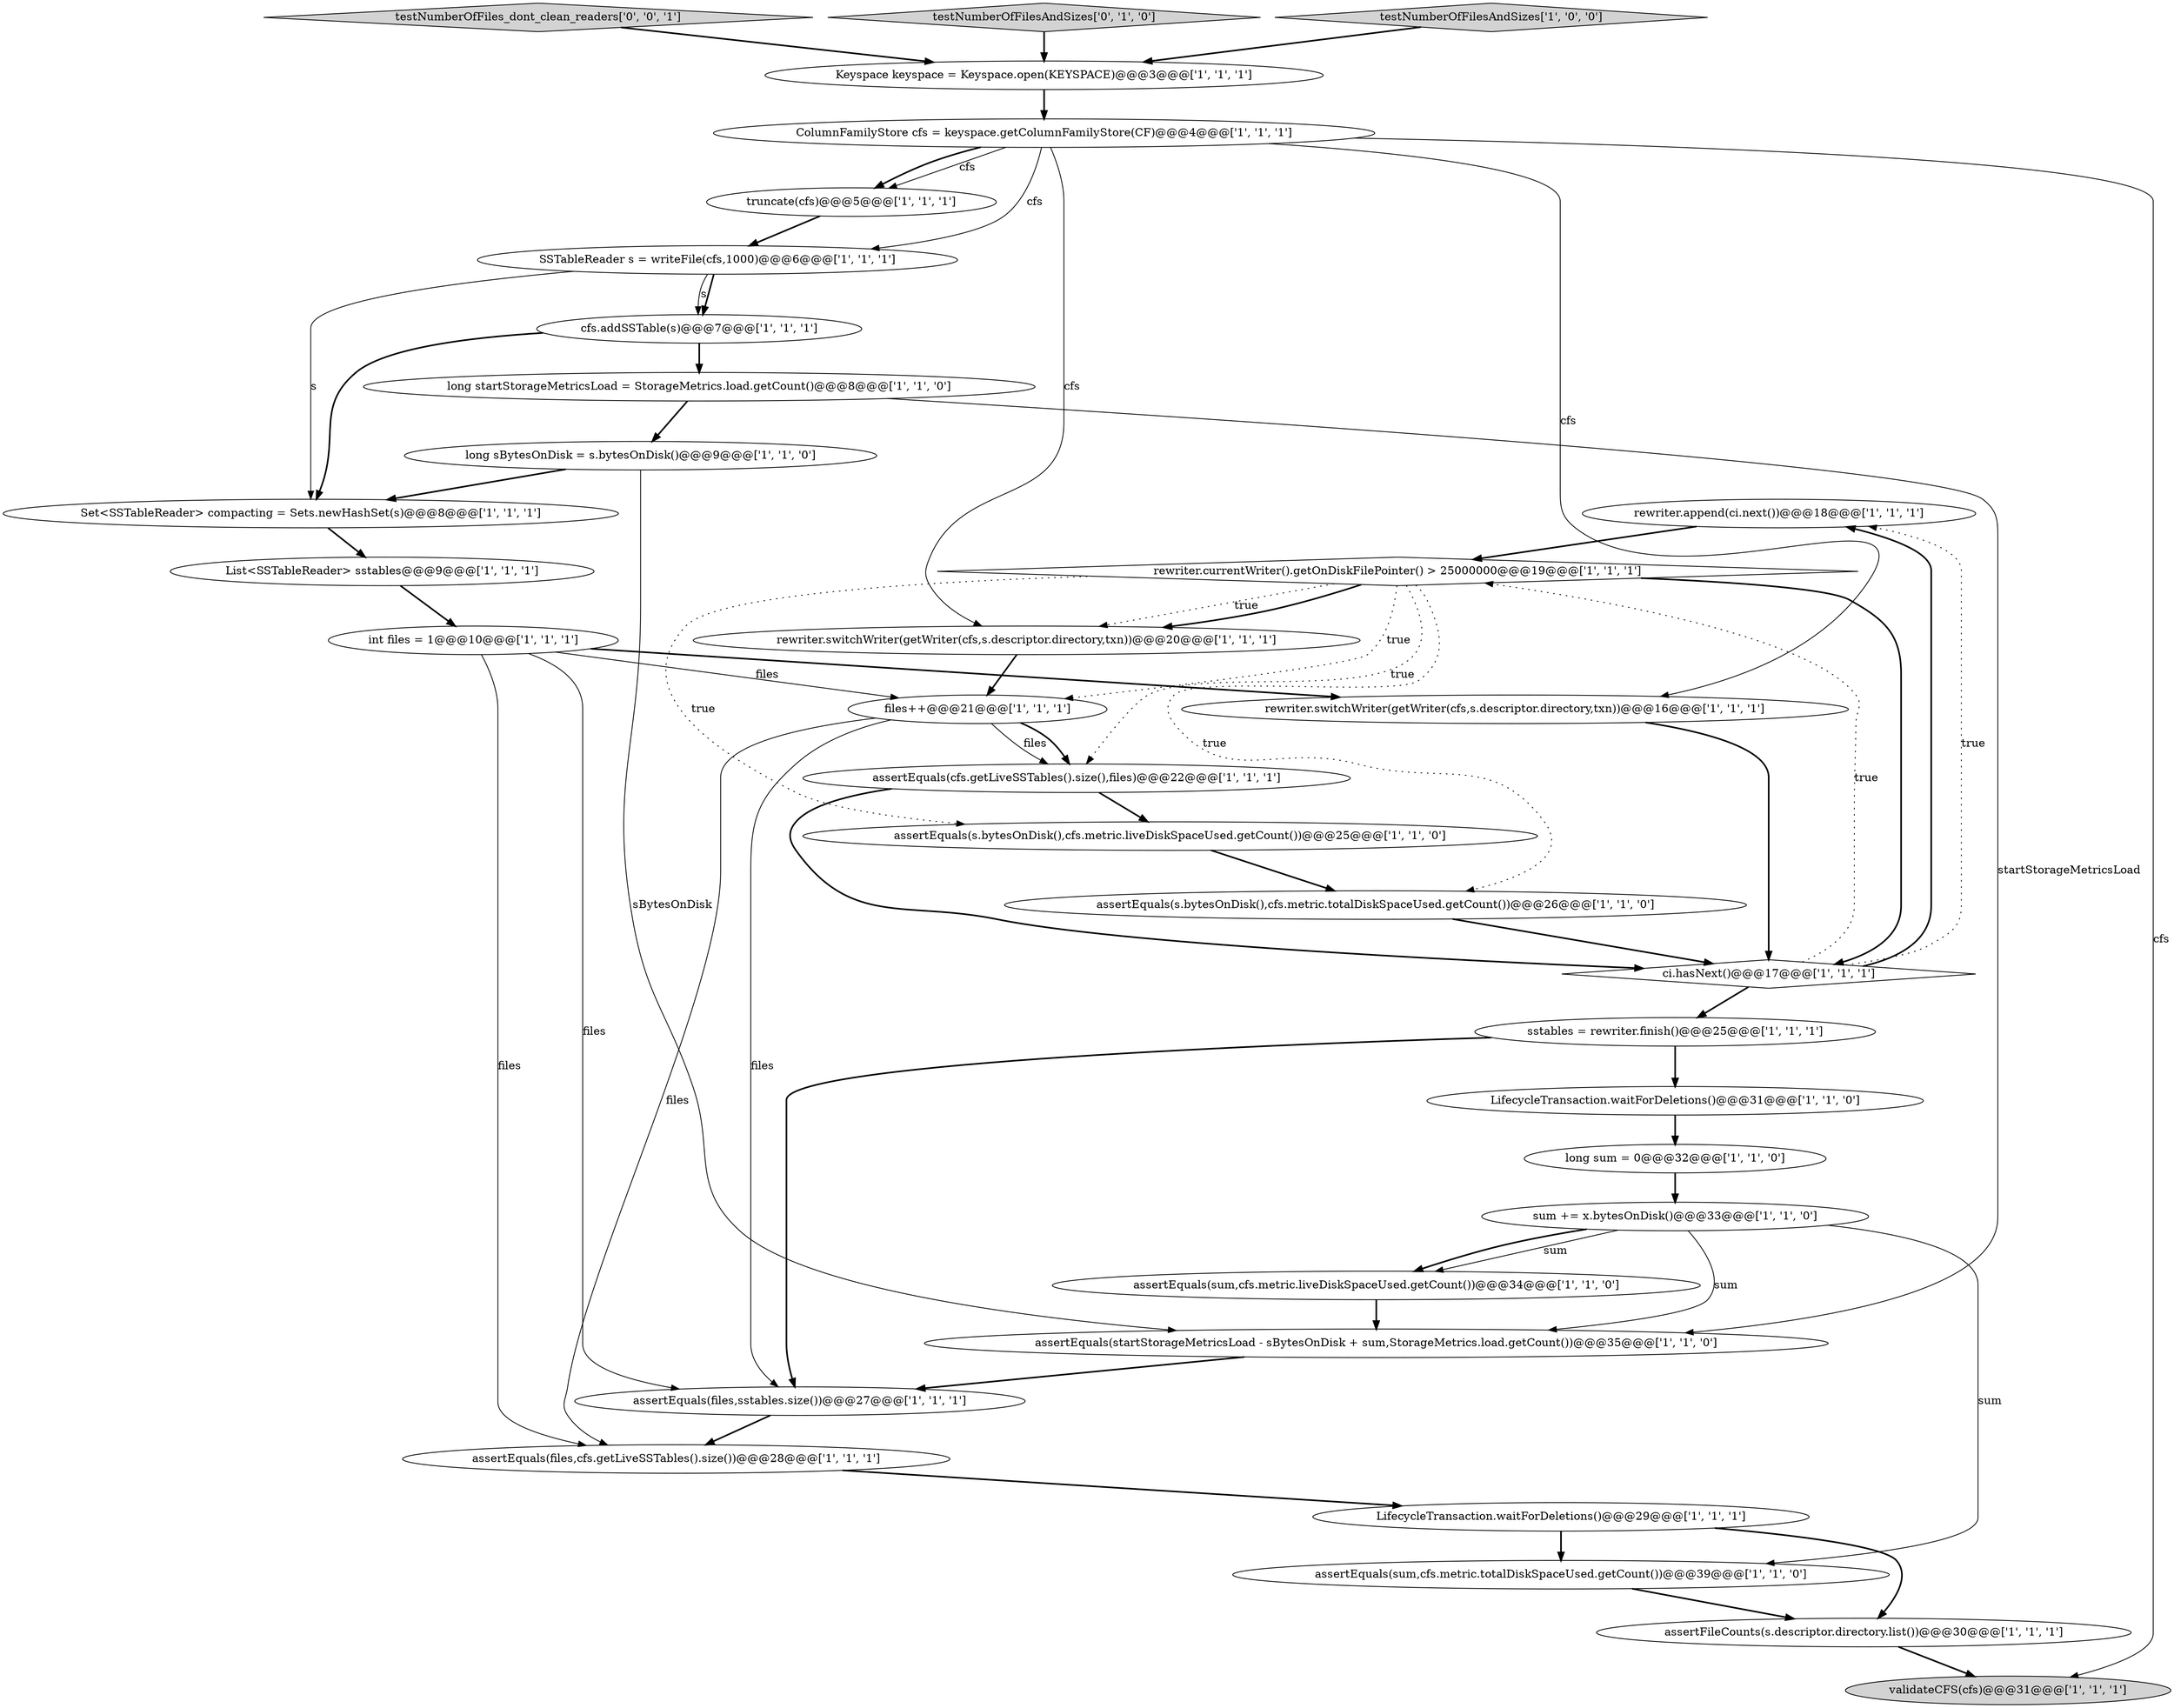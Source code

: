 digraph {
12 [style = filled, label = "rewriter.append(ci.next())@@@18@@@['1', '1', '1']", fillcolor = white, shape = ellipse image = "AAA0AAABBB1BBB"];
21 [style = filled, label = "assertEquals(files,sstables.size())@@@27@@@['1', '1', '1']", fillcolor = white, shape = ellipse image = "AAA0AAABBB1BBB"];
33 [style = filled, label = "testNumberOfFiles_dont_clean_readers['0', '0', '1']", fillcolor = lightgray, shape = diamond image = "AAA0AAABBB3BBB"];
28 [style = filled, label = "assertEquals(cfs.getLiveSSTables().size(),files)@@@22@@@['1', '1', '1']", fillcolor = white, shape = ellipse image = "AAA0AAABBB1BBB"];
14 [style = filled, label = "List<SSTableReader> sstables@@@9@@@['1', '1', '1']", fillcolor = white, shape = ellipse image = "AAA0AAABBB1BBB"];
20 [style = filled, label = "long sum = 0@@@32@@@['1', '1', '0']", fillcolor = white, shape = ellipse image = "AAA0AAABBB1BBB"];
2 [style = filled, label = "assertEquals(sum,cfs.metric.liveDiskSpaceUsed.getCount())@@@34@@@['1', '1', '0']", fillcolor = white, shape = ellipse image = "AAA0AAABBB1BBB"];
4 [style = filled, label = "assertEquals(sum,cfs.metric.totalDiskSpaceUsed.getCount())@@@39@@@['1', '1', '0']", fillcolor = white, shape = ellipse image = "AAA0AAABBB1BBB"];
24 [style = filled, label = "int files = 1@@@10@@@['1', '1', '1']", fillcolor = white, shape = ellipse image = "AAA0AAABBB1BBB"];
8 [style = filled, label = "assertFileCounts(s.descriptor.directory.list())@@@30@@@['1', '1', '1']", fillcolor = white, shape = ellipse image = "AAA0AAABBB1BBB"];
26 [style = filled, label = "rewriter.switchWriter(getWriter(cfs,s.descriptor.directory,txn))@@@16@@@['1', '1', '1']", fillcolor = white, shape = ellipse image = "AAA0AAABBB1BBB"];
13 [style = filled, label = "SSTableReader s = writeFile(cfs,1000)@@@6@@@['1', '1', '1']", fillcolor = white, shape = ellipse image = "AAA0AAABBB1BBB"];
22 [style = filled, label = "long sBytesOnDisk = s.bytesOnDisk()@@@9@@@['1', '1', '0']", fillcolor = white, shape = ellipse image = "AAA0AAABBB1BBB"];
29 [style = filled, label = "sstables = rewriter.finish()@@@25@@@['1', '1', '1']", fillcolor = white, shape = ellipse image = "AAA0AAABBB1BBB"];
0 [style = filled, label = "files++@@@21@@@['1', '1', '1']", fillcolor = white, shape = ellipse image = "AAA0AAABBB1BBB"];
19 [style = filled, label = "assertEquals(files,cfs.getLiveSSTables().size())@@@28@@@['1', '1', '1']", fillcolor = white, shape = ellipse image = "AAA0AAABBB1BBB"];
10 [style = filled, label = "assertEquals(startStorageMetricsLoad - sBytesOnDisk + sum,StorageMetrics.load.getCount())@@@35@@@['1', '1', '0']", fillcolor = white, shape = ellipse image = "AAA0AAABBB1BBB"];
18 [style = filled, label = "LifecycleTransaction.waitForDeletions()@@@29@@@['1', '1', '1']", fillcolor = white, shape = ellipse image = "AAA0AAABBB1BBB"];
6 [style = filled, label = "cfs.addSSTable(s)@@@7@@@['1', '1', '1']", fillcolor = white, shape = ellipse image = "AAA0AAABBB1BBB"];
11 [style = filled, label = "Set<SSTableReader> compacting = Sets.newHashSet(s)@@@8@@@['1', '1', '1']", fillcolor = white, shape = ellipse image = "AAA0AAABBB1BBB"];
17 [style = filled, label = "rewriter.currentWriter().getOnDiskFilePointer() > 25000000@@@19@@@['1', '1', '1']", fillcolor = white, shape = diamond image = "AAA0AAABBB1BBB"];
1 [style = filled, label = "assertEquals(s.bytesOnDisk(),cfs.metric.totalDiskSpaceUsed.getCount())@@@26@@@['1', '1', '0']", fillcolor = white, shape = ellipse image = "AAA0AAABBB1BBB"];
7 [style = filled, label = "Keyspace keyspace = Keyspace.open(KEYSPACE)@@@3@@@['1', '1', '1']", fillcolor = white, shape = ellipse image = "AAA0AAABBB1BBB"];
27 [style = filled, label = "long startStorageMetricsLoad = StorageMetrics.load.getCount()@@@8@@@['1', '1', '0']", fillcolor = white, shape = ellipse image = "AAA0AAABBB1BBB"];
5 [style = filled, label = "truncate(cfs)@@@5@@@['1', '1', '1']", fillcolor = white, shape = ellipse image = "AAA0AAABBB1BBB"];
23 [style = filled, label = "assertEquals(s.bytesOnDisk(),cfs.metric.liveDiskSpaceUsed.getCount())@@@25@@@['1', '1', '0']", fillcolor = white, shape = ellipse image = "AAA0AAABBB1BBB"];
31 [style = filled, label = "ci.hasNext()@@@17@@@['1', '1', '1']", fillcolor = white, shape = diamond image = "AAA0AAABBB1BBB"];
25 [style = filled, label = "ColumnFamilyStore cfs = keyspace.getColumnFamilyStore(CF)@@@4@@@['1', '1', '1']", fillcolor = white, shape = ellipse image = "AAA0AAABBB1BBB"];
16 [style = filled, label = "LifecycleTransaction.waitForDeletions()@@@31@@@['1', '1', '0']", fillcolor = white, shape = ellipse image = "AAA0AAABBB1BBB"];
32 [style = filled, label = "testNumberOfFilesAndSizes['0', '1', '0']", fillcolor = lightgray, shape = diamond image = "AAA0AAABBB2BBB"];
9 [style = filled, label = "testNumberOfFilesAndSizes['1', '0', '0']", fillcolor = lightgray, shape = diamond image = "AAA0AAABBB1BBB"];
3 [style = filled, label = "rewriter.switchWriter(getWriter(cfs,s.descriptor.directory,txn))@@@20@@@['1', '1', '1']", fillcolor = white, shape = ellipse image = "AAA0AAABBB1BBB"];
30 [style = filled, label = "sum += x.bytesOnDisk()@@@33@@@['1', '1', '0']", fillcolor = white, shape = ellipse image = "AAA0AAABBB1BBB"];
15 [style = filled, label = "validateCFS(cfs)@@@31@@@['1', '1', '1']", fillcolor = lightgray, shape = ellipse image = "AAA0AAABBB1BBB"];
33->7 [style = bold, label=""];
14->24 [style = bold, label=""];
0->28 [style = solid, label="files"];
17->0 [style = dotted, label="true"];
19->18 [style = bold, label=""];
8->15 [style = bold, label=""];
24->0 [style = solid, label="files"];
21->19 [style = bold, label=""];
11->14 [style = bold, label=""];
17->1 [style = dotted, label="true"];
17->31 [style = bold, label=""];
28->31 [style = bold, label=""];
12->17 [style = bold, label=""];
30->2 [style = solid, label="sum"];
31->29 [style = bold, label=""];
32->7 [style = bold, label=""];
27->10 [style = solid, label="startStorageMetricsLoad"];
10->21 [style = bold, label=""];
13->6 [style = solid, label="s"];
24->21 [style = solid, label="files"];
9->7 [style = bold, label=""];
2->10 [style = bold, label=""];
25->26 [style = solid, label="cfs"];
27->22 [style = bold, label=""];
31->12 [style = bold, label=""];
29->21 [style = bold, label=""];
17->3 [style = dotted, label="true"];
3->0 [style = bold, label=""];
17->23 [style = dotted, label="true"];
30->10 [style = solid, label="sum"];
22->10 [style = solid, label="sBytesOnDisk"];
13->11 [style = solid, label="s"];
6->27 [style = bold, label=""];
24->26 [style = bold, label=""];
30->4 [style = solid, label="sum"];
26->31 [style = bold, label=""];
25->13 [style = solid, label="cfs"];
25->15 [style = solid, label="cfs"];
25->5 [style = solid, label="cfs"];
18->4 [style = bold, label=""];
28->23 [style = bold, label=""];
5->13 [style = bold, label=""];
6->11 [style = bold, label=""];
31->17 [style = dotted, label="true"];
17->28 [style = dotted, label="true"];
17->3 [style = bold, label=""];
23->1 [style = bold, label=""];
4->8 [style = bold, label=""];
25->5 [style = bold, label=""];
0->21 [style = solid, label="files"];
7->25 [style = bold, label=""];
18->8 [style = bold, label=""];
13->6 [style = bold, label=""];
30->2 [style = bold, label=""];
1->31 [style = bold, label=""];
20->30 [style = bold, label=""];
25->3 [style = solid, label="cfs"];
16->20 [style = bold, label=""];
24->19 [style = solid, label="files"];
29->16 [style = bold, label=""];
0->19 [style = solid, label="files"];
22->11 [style = bold, label=""];
31->12 [style = dotted, label="true"];
0->28 [style = bold, label=""];
}
